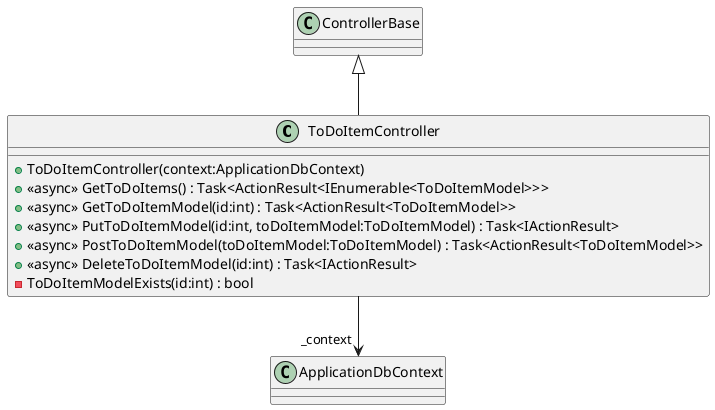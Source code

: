 @startuml
class ToDoItemController {
    + ToDoItemController(context:ApplicationDbContext)
    + <<async>> GetToDoItems() : Task<ActionResult<IEnumerable<ToDoItemModel>>>
    + <<async>> GetToDoItemModel(id:int) : Task<ActionResult<ToDoItemModel>>
    + <<async>> PutToDoItemModel(id:int, toDoItemModel:ToDoItemModel) : Task<IActionResult>
    + <<async>> PostToDoItemModel(toDoItemModel:ToDoItemModel) : Task<ActionResult<ToDoItemModel>>
    + <<async>> DeleteToDoItemModel(id:int) : Task<IActionResult>
    - ToDoItemModelExists(id:int) : bool
}
ControllerBase <|-- ToDoItemController
ToDoItemController --> "_context" ApplicationDbContext
@enduml
